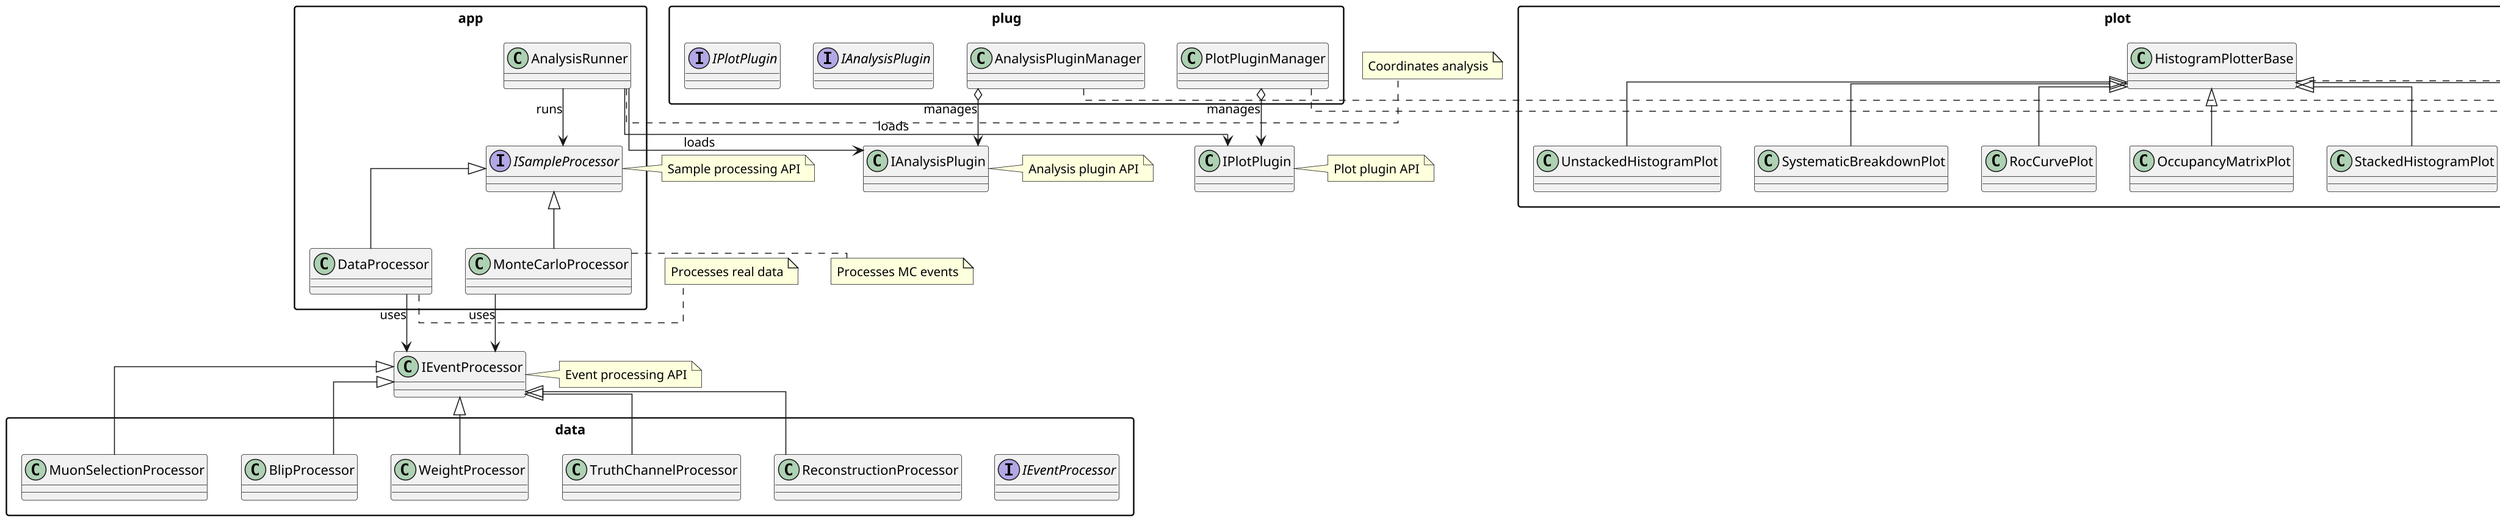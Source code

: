 @startuml
top to bottom direction

skinparam {
  linetype ortho
  packageStyle rectangle
  classAttributeIconSize 0
  shadowing false
  dpi 150
  pageMargin 10
  pageWidth 8.27in
  pageHeight 11.69in
}

package app {
  interface ISampleProcessor
  class DataProcessor
  class MonteCarloProcessor
  class AnalysisRunner
}

ISampleProcessor <|-- DataProcessor
ISampleProcessor <|-- MonteCarloProcessor
AnalysisRunner --> ISampleProcessor : runs
DataProcessor --> IEventProcessor : uses
MonteCarloProcessor --> IEventProcessor : uses
AnalysisRunner --> IAnalysisPlugin : loads
AnalysisRunner --> IPlotPlugin : loads

package data {
  interface IEventProcessor
  class MuonSelectionProcessor
  class ReconstructionProcessor
  class TruthChannelProcessor
  class WeightProcessor
  class BlipProcessor
}

IEventProcessor <|-- MuonSelectionProcessor
IEventProcessor <|-- ReconstructionProcessor
IEventProcessor <|-- TruthChannelProcessor
IEventProcessor <|-- WeightProcessor
IEventProcessor <|-- BlipProcessor

package plot {
  class HistogramPlotterBase
  class StackedHistogramPlot
  class UnstackedHistogramPlot
  class OccupancyMatrixPlot
  class SelectionEfficiencyPlot
  class SystematicBreakdownPlot
  class RocCurvePlot
}

HistogramPlotterBase <|-- StackedHistogramPlot
HistogramPlotterBase <|-- UnstackedHistogramPlot
HistogramPlotterBase <|-- OccupancyMatrixPlot
HistogramPlotterBase <|-- SelectionEfficiencyPlot
HistogramPlotterBase <|-- SystematicBreakdownPlot
HistogramPlotterBase <|-- RocCurvePlot

package plug {
  interface IAnalysisPlugin
  class AnalysisPluginManager
  interface IPlotPlugin
  class PlotPluginManager
}

AnalysisPluginManager o--> IAnalysisPlugin : manages
PlotPluginManager o--> IPlotPlugin : manages

package syst {
  class SystematicStrategy
  together {
    class UniverseSystematicStrategy
    class DetectorSystematicStrategy
    class WeightSystematicStrategy
  }
}

SystematicStrategy <|-- UniverseSystematicStrategy
SystematicStrategy <|-- DetectorSystematicStrategy
SystematicStrategy <|-- WeightSystematicStrategy

note right of ISampleProcessor
  Sample processing API
end note

note right of DataProcessor
  Processes real data
end note

note right of MonteCarloProcessor
  Processes MC events
end note

note right of AnalysisRunner
  Coordinates analysis
end note

note right of IEventProcessor
  Event processing API
end note

note right of HistogramPlotterBase
  Base for plots
end note

note right of IAnalysisPlugin
  Analysis plugin API
end note

note right of AnalysisPluginManager
  Manages analysis plugins
end note

note right of IPlotPlugin
  Plot plugin API
end note

note right of PlotPluginManager
  Manages plot plugins
end note

note right of SystematicStrategy
  Base for systematics
end note

@enduml
